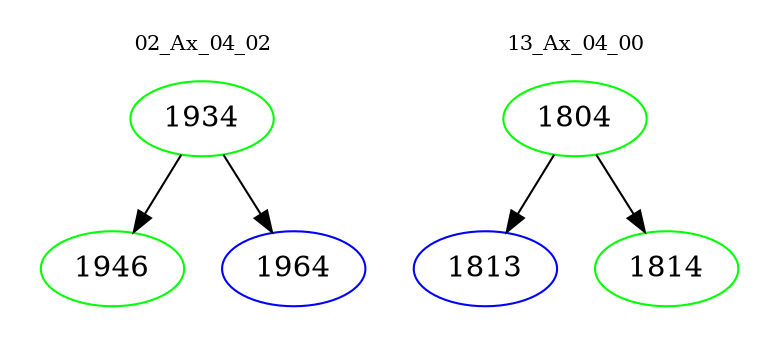 digraph{
subgraph cluster_0 {
color = white
label = "02_Ax_04_02";
fontsize=10;
T0_1934 [label="1934", color="green"]
T0_1934 -> T0_1946 [color="black"]
T0_1946 [label="1946", color="green"]
T0_1934 -> T0_1964 [color="black"]
T0_1964 [label="1964", color="blue"]
}
subgraph cluster_1 {
color = white
label = "13_Ax_04_00";
fontsize=10;
T1_1804 [label="1804", color="green"]
T1_1804 -> T1_1813 [color="black"]
T1_1813 [label="1813", color="blue"]
T1_1804 -> T1_1814 [color="black"]
T1_1814 [label="1814", color="green"]
}
}
